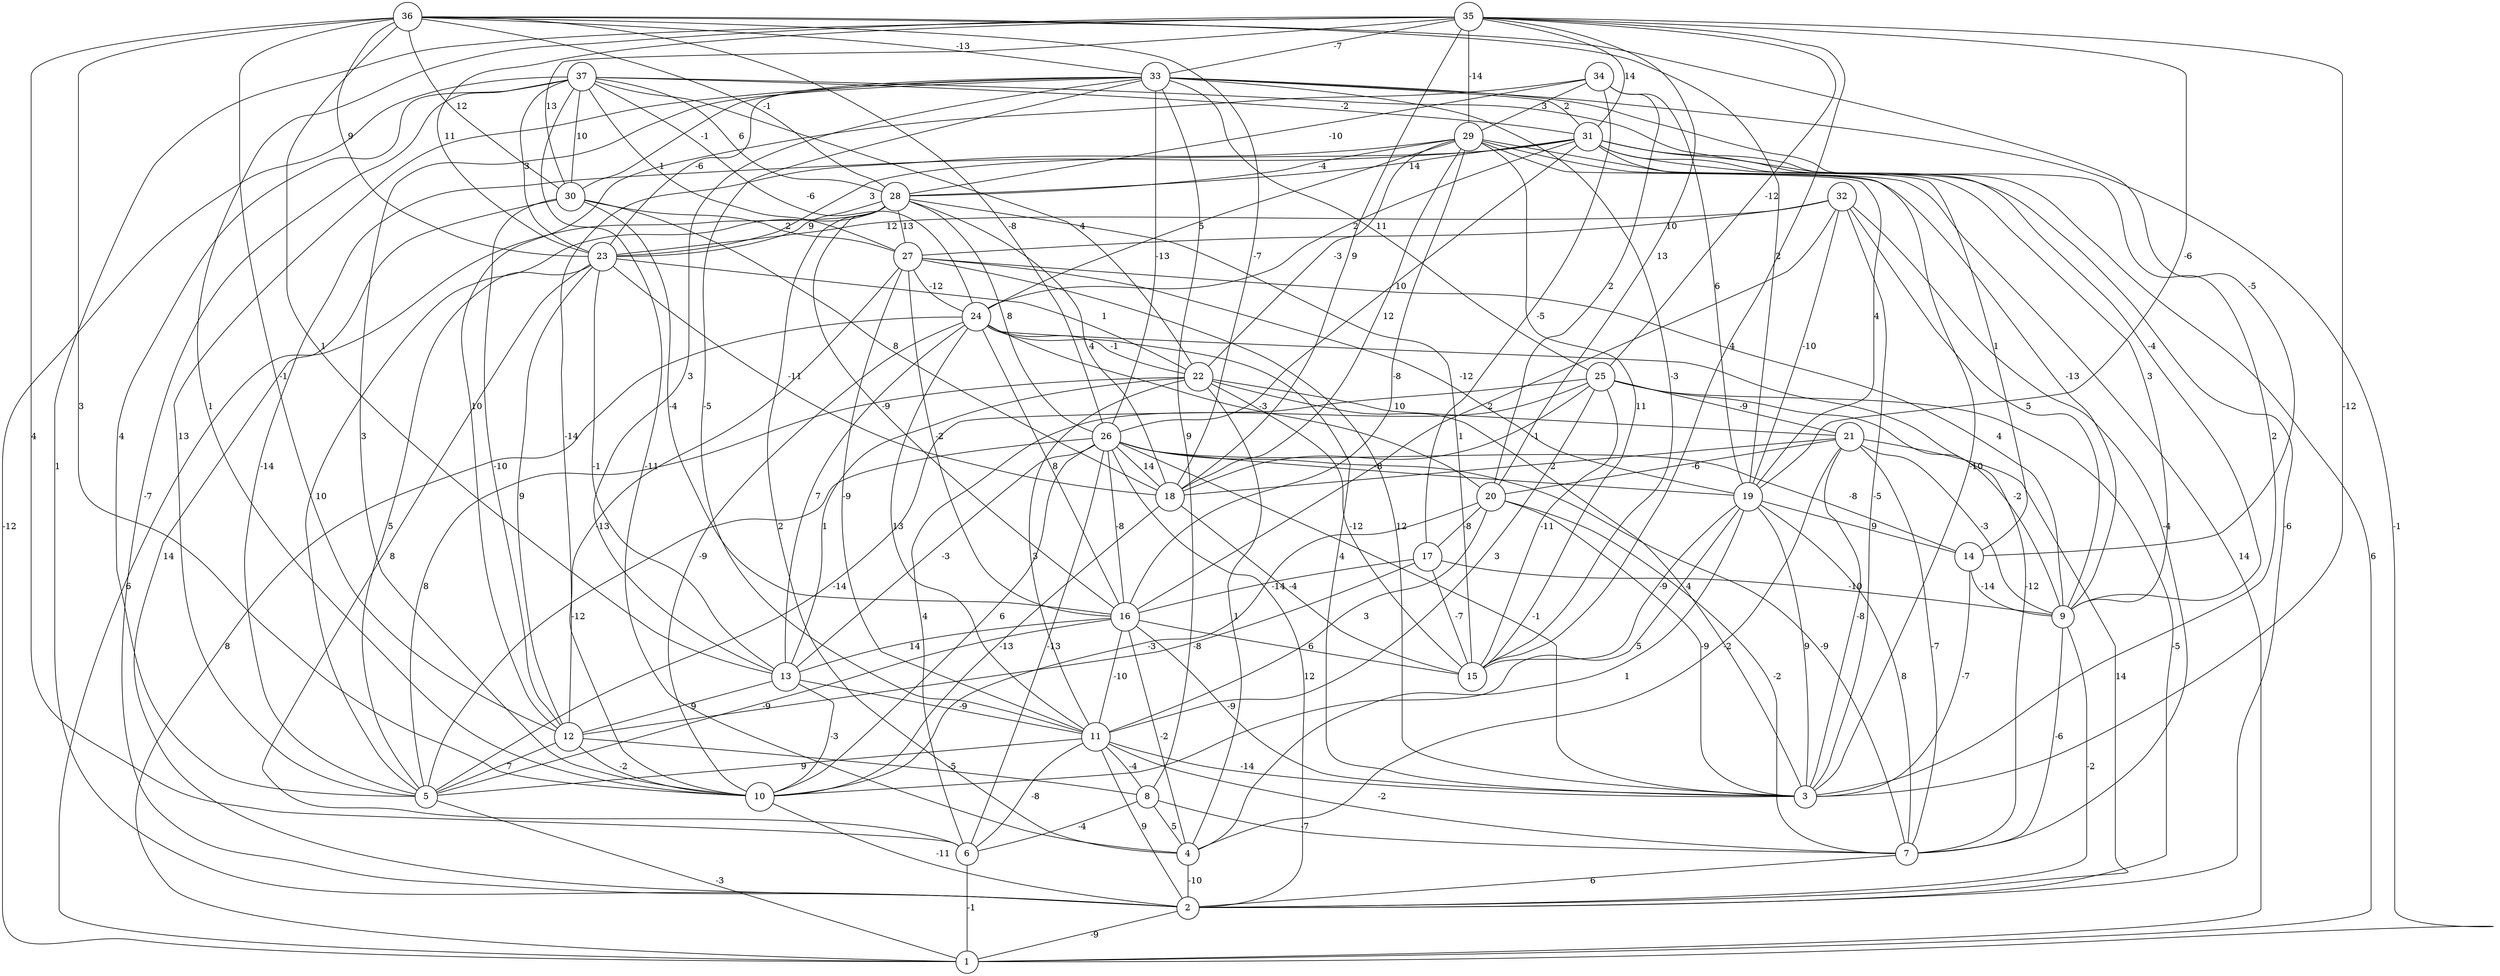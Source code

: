 graph { 
	 fontname="Helvetica,Arial,sans-serif" 
	 node [shape = circle]; 
	 37 -- 1 [label = "-12"];
	 37 -- 2 [label = "-7"];
	 37 -- 4 [label = "-11"];
	 37 -- 5 [label = "4"];
	 37 -- 9 [label = "-4"];
	 37 -- 22 [label = "4"];
	 37 -- 23 [label = "3"];
	 37 -- 24 [label = "-6"];
	 37 -- 27 [label = "1"];
	 37 -- 28 [label = "6"];
	 37 -- 30 [label = "10"];
	 37 -- 31 [label = "-2"];
	 36 -- 6 [label = "4"];
	 36 -- 10 [label = "3"];
	 36 -- 12 [label = "-1"];
	 36 -- 13 [label = "1"];
	 36 -- 14 [label = "-5"];
	 36 -- 18 [label = "-7"];
	 36 -- 19 [label = "2"];
	 36 -- 23 [label = "9"];
	 36 -- 26 [label = "-8"];
	 36 -- 28 [label = "-1"];
	 36 -- 30 [label = "12"];
	 36 -- 33 [label = "-13"];
	 35 -- 2 [label = "1"];
	 35 -- 3 [label = "-12"];
	 35 -- 10 [label = "1"];
	 35 -- 15 [label = "4"];
	 35 -- 18 [label = "9"];
	 35 -- 19 [label = "-6"];
	 35 -- 20 [label = "13"];
	 35 -- 23 [label = "11"];
	 35 -- 25 [label = "-12"];
	 35 -- 29 [label = "-14"];
	 35 -- 30 [label = "13"];
	 35 -- 31 [label = "14"];
	 35 -- 33 [label = "-7"];
	 34 -- 12 [label = "10"];
	 34 -- 17 [label = "-5"];
	 34 -- 19 [label = "6"];
	 34 -- 20 [label = "2"];
	 34 -- 28 [label = "-10"];
	 34 -- 29 [label = "3"];
	 33 -- 1 [label = "-1"];
	 33 -- 3 [label = "2"];
	 33 -- 5 [label = "13"];
	 33 -- 8 [label = "9"];
	 33 -- 10 [label = "3"];
	 33 -- 11 [label = "-5"];
	 33 -- 13 [label = "3"];
	 33 -- 15 [label = "-3"];
	 33 -- 23 [label = "-6"];
	 33 -- 25 [label = "11"];
	 33 -- 26 [label = "-13"];
	 33 -- 30 [label = "-1"];
	 33 -- 31 [label = "2"];
	 32 -- 3 [label = "-5"];
	 32 -- 7 [label = "-4"];
	 32 -- 9 [label = "5"];
	 32 -- 16 [label = "2"];
	 32 -- 19 [label = "-10"];
	 32 -- 23 [label = "12"];
	 32 -- 27 [label = "10"];
	 31 -- 1 [label = "6"];
	 31 -- 2 [label = "-6"];
	 31 -- 3 [label = "-10"];
	 31 -- 5 [label = "-14"];
	 31 -- 9 [label = "3"];
	 31 -- 14 [label = "1"];
	 31 -- 23 [label = "3"];
	 31 -- 24 [label = "2"];
	 31 -- 26 [label = "10"];
	 31 -- 28 [label = "14"];
	 30 -- 2 [label = "14"];
	 30 -- 12 [label = "-10"];
	 30 -- 16 [label = "-4"];
	 30 -- 18 [label = "8"];
	 30 -- 27 [label = "2"];
	 29 -- 1 [label = "14"];
	 29 -- 9 [label = "-13"];
	 29 -- 12 [label = "-14"];
	 29 -- 15 [label = "11"];
	 29 -- 16 [label = "-8"];
	 29 -- 18 [label = "12"];
	 29 -- 19 [label = "4"];
	 29 -- 22 [label = "-3"];
	 29 -- 24 [label = "5"];
	 29 -- 28 [label = "-4"];
	 28 -- 1 [label = "6"];
	 28 -- 4 [label = "2"];
	 28 -- 5 [label = "10"];
	 28 -- 15 [label = "1"];
	 28 -- 16 [label = "-9"];
	 28 -- 18 [label = "4"];
	 28 -- 23 [label = "9"];
	 28 -- 26 [label = "8"];
	 28 -- 27 [label = "13"];
	 27 -- 3 [label = "12"];
	 27 -- 9 [label = "4"];
	 27 -- 10 [label = "-13"];
	 27 -- 11 [label = "-9"];
	 27 -- 16 [label = "-2"];
	 27 -- 19 [label = "-12"];
	 27 -- 24 [label = "-12"];
	 26 -- 2 [label = "12"];
	 26 -- 3 [label = "-1"];
	 26 -- 5 [label = "-12"];
	 26 -- 6 [label = "-13"];
	 26 -- 7 [label = "-9"];
	 26 -- 10 [label = "6"];
	 26 -- 13 [label = "-3"];
	 26 -- 14 [label = "-8"];
	 26 -- 16 [label = "-8"];
	 26 -- 18 [label = "14"];
	 26 -- 19 [label = "-8"];
	 25 -- 2 [label = "-5"];
	 25 -- 5 [label = "-14"];
	 25 -- 6 [label = "4"];
	 25 -- 9 [label = "-2"];
	 25 -- 11 [label = "3"];
	 25 -- 15 [label = "-11"];
	 25 -- 18 [label = "-1"];
	 25 -- 21 [label = "-9"];
	 24 -- 1 [label = "8"];
	 24 -- 3 [label = "4"];
	 24 -- 7 [label = "-12"];
	 24 -- 10 [label = "-9"];
	 24 -- 11 [label = "13"];
	 24 -- 13 [label = "7"];
	 24 -- 16 [label = "8"];
	 24 -- 20 [label = "-3"];
	 24 -- 22 [label = "-1"];
	 23 -- 5 [label = "5"];
	 23 -- 6 [label = "8"];
	 23 -- 12 [label = "9"];
	 23 -- 13 [label = "-1"];
	 23 -- 18 [label = "-11"];
	 23 -- 22 [label = "1"];
	 22 -- 3 [label = "4"];
	 22 -- 4 [label = "1"];
	 22 -- 5 [label = "8"];
	 22 -- 11 [label = "3"];
	 22 -- 13 [label = "1"];
	 22 -- 15 [label = "-12"];
	 22 -- 21 [label = "10"];
	 21 -- 2 [label = "14"];
	 21 -- 3 [label = "-8"];
	 21 -- 4 [label = "-2"];
	 21 -- 7 [label = "-7"];
	 21 -- 9 [label = "-3"];
	 21 -- 18 [label = "2"];
	 21 -- 20 [label = "-6"];
	 20 -- 3 [label = "-9"];
	 20 -- 7 [label = "-2"];
	 20 -- 10 [label = "-3"];
	 20 -- 11 [label = "3"];
	 20 -- 17 [label = "-8"];
	 19 -- 3 [label = "9"];
	 19 -- 4 [label = "1"];
	 19 -- 7 [label = "8"];
	 19 -- 10 [label = "5"];
	 19 -- 14 [label = "9"];
	 19 -- 15 [label = "-9"];
	 18 -- 10 [label = "-13"];
	 18 -- 15 [label = "-4"];
	 17 -- 9 [label = "-10"];
	 17 -- 12 [label = "-8"];
	 17 -- 15 [label = "-7"];
	 17 -- 16 [label = "-14"];
	 16 -- 3 [label = "-9"];
	 16 -- 4 [label = "-2"];
	 16 -- 5 [label = "-9"];
	 16 -- 11 [label = "-10"];
	 16 -- 13 [label = "14"];
	 16 -- 15 [label = "6"];
	 14 -- 3 [label = "-7"];
	 14 -- 9 [label = "-14"];
	 13 -- 10 [label = "-3"];
	 13 -- 11 [label = "-9"];
	 13 -- 12 [label = "9"];
	 12 -- 5 [label = "7"];
	 12 -- 8 [label = "-5"];
	 12 -- 10 [label = "-2"];
	 11 -- 2 [label = "9"];
	 11 -- 3 [label = "-14"];
	 11 -- 5 [label = "9"];
	 11 -- 6 [label = "-8"];
	 11 -- 7 [label = "-2"];
	 11 -- 8 [label = "-4"];
	 10 -- 2 [label = "-11"];
	 9 -- 2 [label = "-2"];
	 9 -- 7 [label = "-6"];
	 8 -- 4 [label = "5"];
	 8 -- 6 [label = "-4"];
	 8 -- 7 [label = "-7"];
	 7 -- 2 [label = "6"];
	 6 -- 1 [label = "-1"];
	 5 -- 1 [label = "-3"];
	 4 -- 2 [label = "-10"];
	 2 -- 1 [label = "-9"];
	 1;
	 2;
	 3;
	 4;
	 5;
	 6;
	 7;
	 8;
	 9;
	 10;
	 11;
	 12;
	 13;
	 14;
	 15;
	 16;
	 17;
	 18;
	 19;
	 20;
	 21;
	 22;
	 23;
	 24;
	 25;
	 26;
	 27;
	 28;
	 29;
	 30;
	 31;
	 32;
	 33;
	 34;
	 35;
	 36;
	 37;
}
